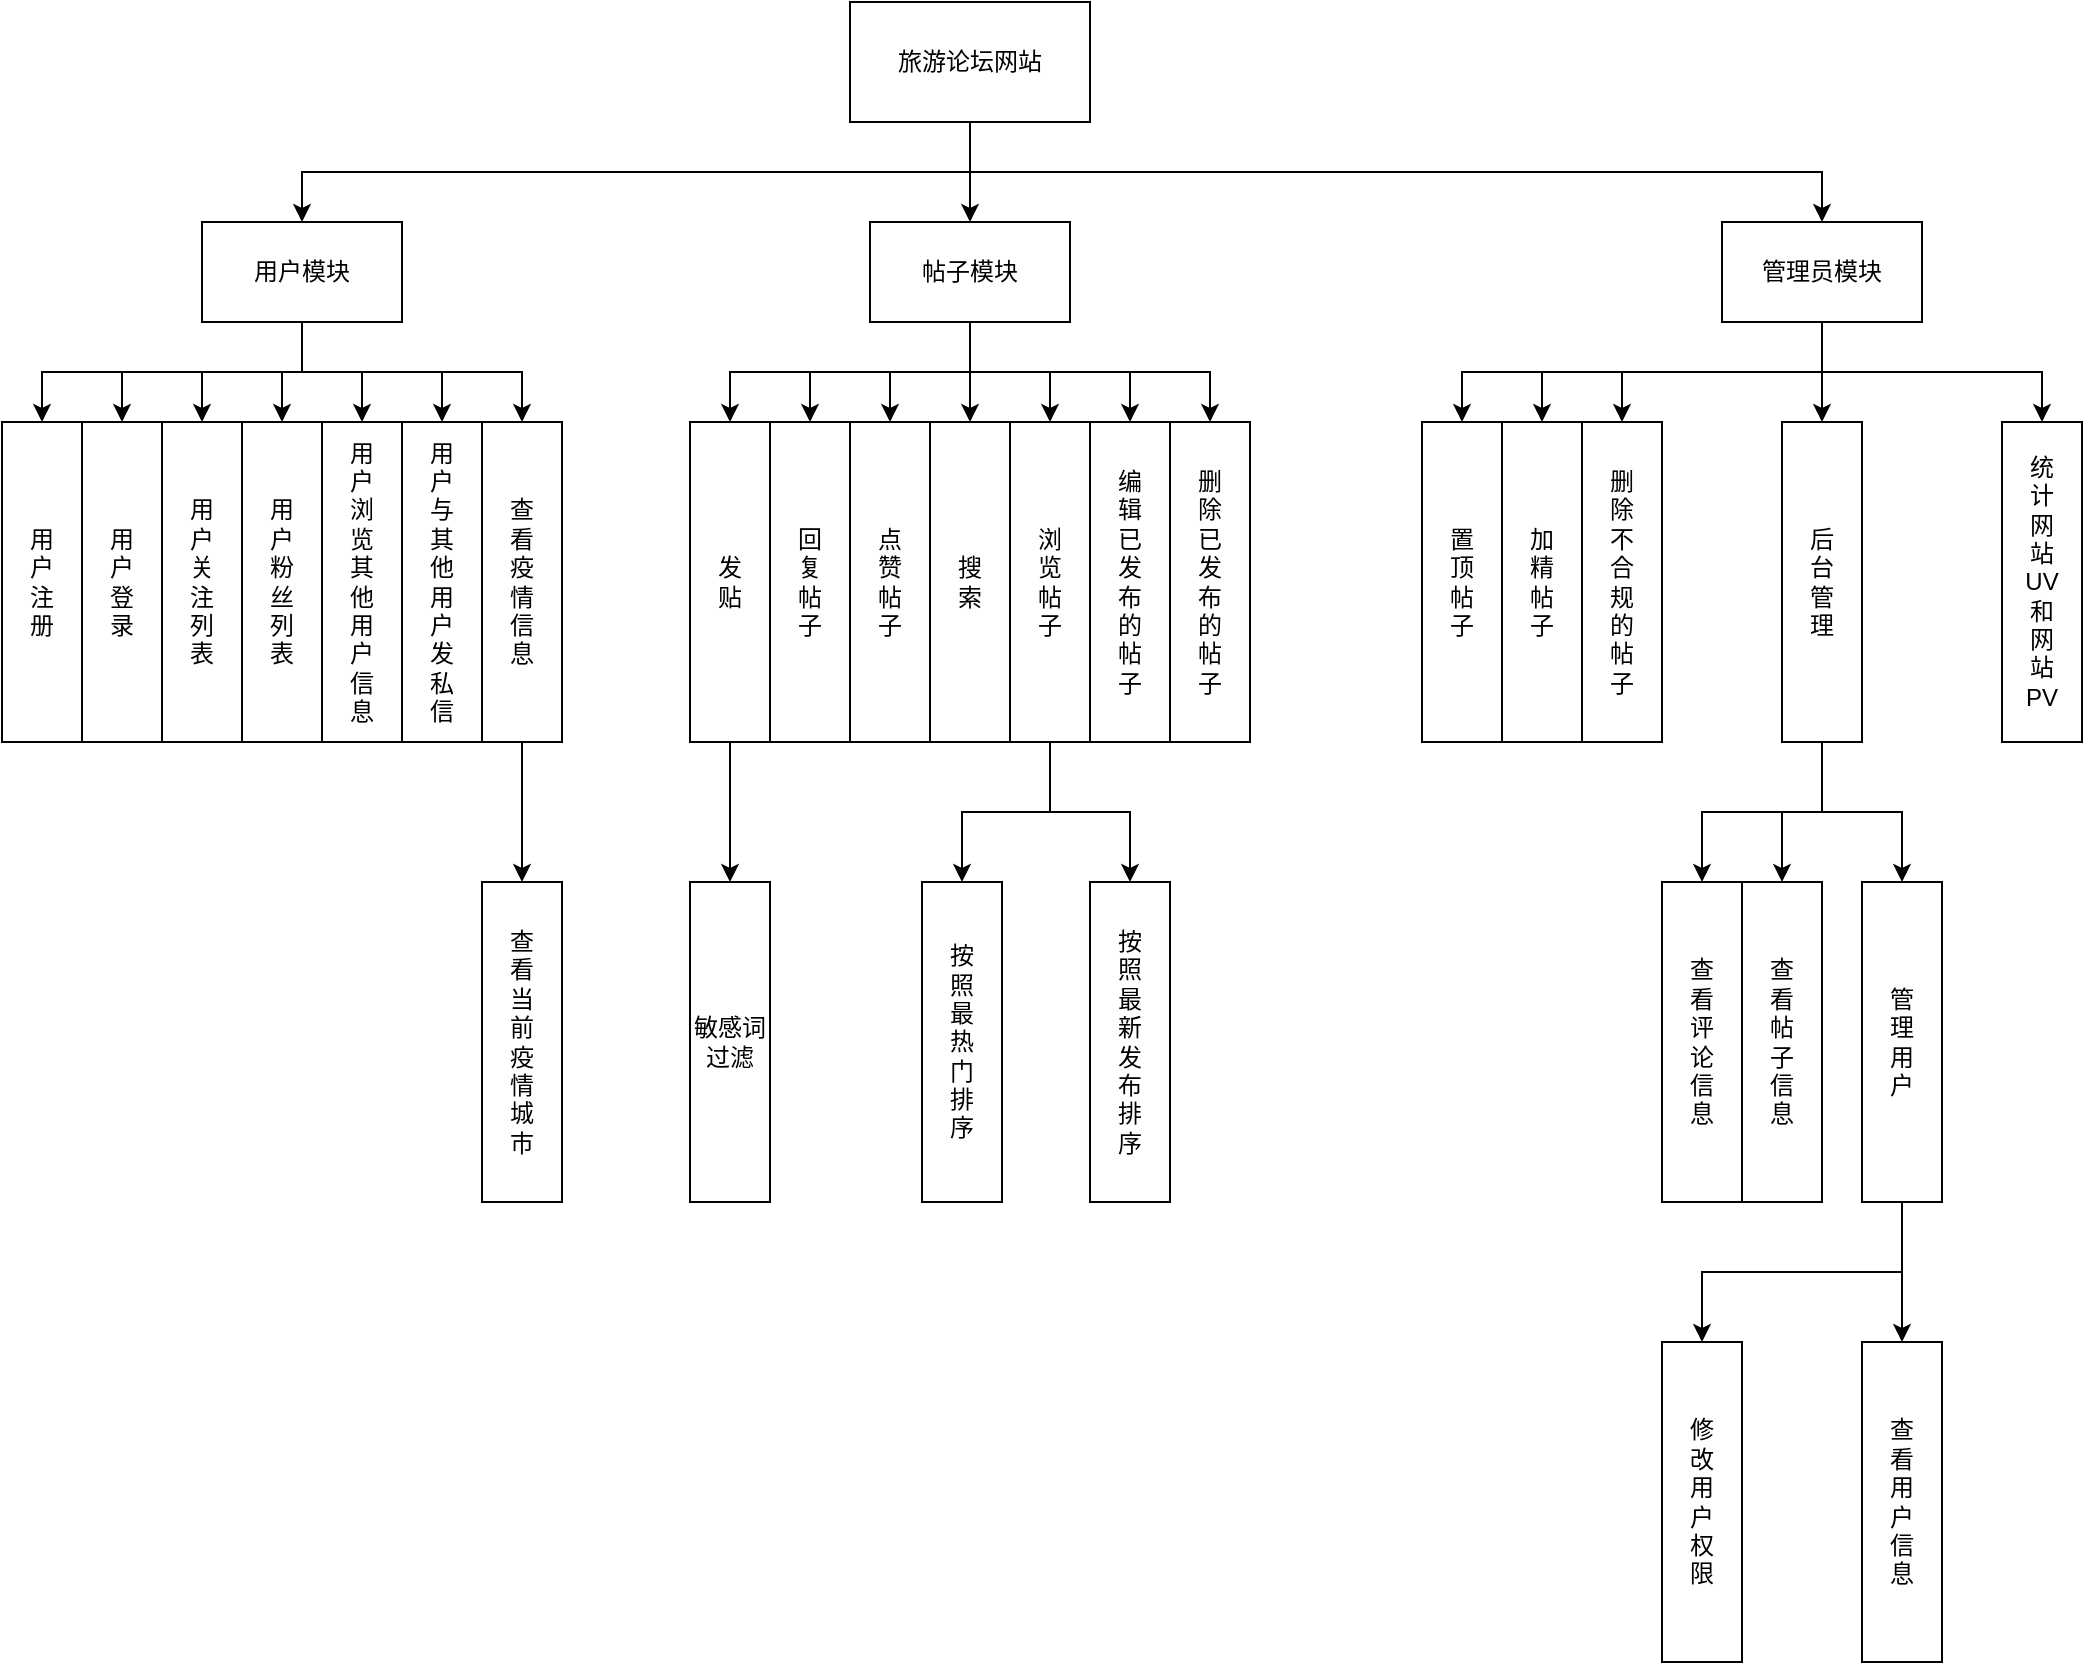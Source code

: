 <mxfile version="14.5.8" type="github">
  <diagram id="49rk-oyeW27E8G0W24V0" name="Page-1">
    <mxGraphModel dx="1038" dy="548" grid="1" gridSize="10" guides="1" tooltips="1" connect="1" arrows="1" fold="1" page="1" pageScale="1" pageWidth="1169" pageHeight="1654" math="0" shadow="0">
      <root>
        <mxCell id="0" />
        <mxCell id="1" parent="0" />
        <mxCell id="0Fw3cPpUBIYJnSgGxfYX-5" style="edgeStyle=orthogonalEdgeStyle;rounded=0;orthogonalLoop=1;jettySize=auto;html=1;exitX=0.5;exitY=1;exitDx=0;exitDy=0;entryX=0.5;entryY=0;entryDx=0;entryDy=0;" parent="1" source="0Fw3cPpUBIYJnSgGxfYX-1" target="0Fw3cPpUBIYJnSgGxfYX-3" edge="1">
          <mxGeometry relative="1" as="geometry" />
        </mxCell>
        <mxCell id="0Fw3cPpUBIYJnSgGxfYX-6" style="edgeStyle=orthogonalEdgeStyle;rounded=0;orthogonalLoop=1;jettySize=auto;html=1;exitX=0.5;exitY=1;exitDx=0;exitDy=0;entryX=0.5;entryY=0;entryDx=0;entryDy=0;" parent="1" source="0Fw3cPpUBIYJnSgGxfYX-1" target="0Fw3cPpUBIYJnSgGxfYX-2" edge="1">
          <mxGeometry relative="1" as="geometry" />
        </mxCell>
        <mxCell id="0Fw3cPpUBIYJnSgGxfYX-7" style="edgeStyle=orthogonalEdgeStyle;rounded=0;orthogonalLoop=1;jettySize=auto;html=1;exitX=0.5;exitY=1;exitDx=0;exitDy=0;" parent="1" source="0Fw3cPpUBIYJnSgGxfYX-1" target="0Fw3cPpUBIYJnSgGxfYX-4" edge="1">
          <mxGeometry relative="1" as="geometry" />
        </mxCell>
        <mxCell id="0Fw3cPpUBIYJnSgGxfYX-1" value="旅游论坛网站" style="rounded=0;whiteSpace=wrap;html=1;" parent="1" vertex="1">
          <mxGeometry x="524" y="40" width="120" height="60" as="geometry" />
        </mxCell>
        <mxCell id="0Fw3cPpUBIYJnSgGxfYX-9" style="edgeStyle=orthogonalEdgeStyle;rounded=0;orthogonalLoop=1;jettySize=auto;html=1;exitX=0.5;exitY=1;exitDx=0;exitDy=0;entryX=0.5;entryY=0;entryDx=0;entryDy=0;" parent="1" source="0Fw3cPpUBIYJnSgGxfYX-2" target="0Fw3cPpUBIYJnSgGxfYX-8" edge="1">
          <mxGeometry relative="1" as="geometry" />
        </mxCell>
        <mxCell id="0Fw3cPpUBIYJnSgGxfYX-14" style="edgeStyle=orthogonalEdgeStyle;rounded=0;orthogonalLoop=1;jettySize=auto;html=1;exitX=0.5;exitY=1;exitDx=0;exitDy=0;" parent="1" source="0Fw3cPpUBIYJnSgGxfYX-2" target="0Fw3cPpUBIYJnSgGxfYX-10" edge="1">
          <mxGeometry relative="1" as="geometry" />
        </mxCell>
        <mxCell id="0Fw3cPpUBIYJnSgGxfYX-15" style="edgeStyle=orthogonalEdgeStyle;rounded=0;orthogonalLoop=1;jettySize=auto;html=1;exitX=0.5;exitY=1;exitDx=0;exitDy=0;entryX=0.5;entryY=0;entryDx=0;entryDy=0;" parent="1" source="0Fw3cPpUBIYJnSgGxfYX-2" target="0Fw3cPpUBIYJnSgGxfYX-11" edge="1">
          <mxGeometry relative="1" as="geometry" />
        </mxCell>
        <mxCell id="0Fw3cPpUBIYJnSgGxfYX-16" style="edgeStyle=orthogonalEdgeStyle;rounded=0;orthogonalLoop=1;jettySize=auto;html=1;exitX=0.5;exitY=1;exitDx=0;exitDy=0;entryX=0.5;entryY=0;entryDx=0;entryDy=0;" parent="1" source="0Fw3cPpUBIYJnSgGxfYX-2" target="0Fw3cPpUBIYJnSgGxfYX-12" edge="1">
          <mxGeometry relative="1" as="geometry" />
        </mxCell>
        <mxCell id="0Fw3cPpUBIYJnSgGxfYX-18" style="edgeStyle=orthogonalEdgeStyle;rounded=0;orthogonalLoop=1;jettySize=auto;html=1;exitX=0.5;exitY=1;exitDx=0;exitDy=0;" parent="1" source="0Fw3cPpUBIYJnSgGxfYX-2" target="0Fw3cPpUBIYJnSgGxfYX-17" edge="1">
          <mxGeometry relative="1" as="geometry" />
        </mxCell>
        <mxCell id="Aib1ORKr1hlKCMjZjfiZ-2" style="edgeStyle=orthogonalEdgeStyle;rounded=0;orthogonalLoop=1;jettySize=auto;html=1;exitX=0.5;exitY=1;exitDx=0;exitDy=0;entryX=0.5;entryY=0;entryDx=0;entryDy=0;" edge="1" parent="1" source="0Fw3cPpUBIYJnSgGxfYX-2" target="0Fw3cPpUBIYJnSgGxfYX-19">
          <mxGeometry relative="1" as="geometry" />
        </mxCell>
        <mxCell id="Aib1ORKr1hlKCMjZjfiZ-3" style="edgeStyle=orthogonalEdgeStyle;rounded=0;orthogonalLoop=1;jettySize=auto;html=1;exitX=0.5;exitY=1;exitDx=0;exitDy=0;" edge="1" parent="1" source="0Fw3cPpUBIYJnSgGxfYX-2" target="Aib1ORKr1hlKCMjZjfiZ-1">
          <mxGeometry relative="1" as="geometry" />
        </mxCell>
        <mxCell id="0Fw3cPpUBIYJnSgGxfYX-2" value="用户模块&lt;span style=&quot;color: rgba(0 , 0 , 0 , 0) ; font-family: monospace ; font-size: 0px&quot;&gt;%3CmxGraphModel%3E%3Croot%3E%3CmxCell%20id%3D%220%22%2F%3E%3CmxCell%20id%3D%221%22%20parent%3D%220%22%2F%3E%3CmxCell%20id%3D%222%22%20value%3D%22%22%20style%3D%22rounded%3D0%3BwhiteSpace%3Dwrap%3Bhtml%3D1%3Brotation%3D90%3B%22%20vertex%3D%221%22%20parent%3D%221%22%3E%3CmxGeometry%20x%3D%22130%22%20y%3D%22315%22%20width%3D%22110%22%20height%3D%2240%22%20as%3D%22geometry%22%2F%3E%3C%2FmxCell%3E%3C%2Froot%3E%3C%2FmxGraphModel%3E&lt;/span&gt;" style="rounded=0;whiteSpace=wrap;html=1;" parent="1" vertex="1">
          <mxGeometry x="200" y="150" width="100" height="50" as="geometry" />
        </mxCell>
        <mxCell id="0Fw3cPpUBIYJnSgGxfYX-25" style="edgeStyle=orthogonalEdgeStyle;rounded=0;orthogonalLoop=1;jettySize=auto;html=1;exitX=0.5;exitY=1;exitDx=0;exitDy=0;entryX=0.5;entryY=0;entryDx=0;entryDy=0;" parent="1" source="0Fw3cPpUBIYJnSgGxfYX-3" target="0Fw3cPpUBIYJnSgGxfYX-20" edge="1">
          <mxGeometry relative="1" as="geometry" />
        </mxCell>
        <mxCell id="0Fw3cPpUBIYJnSgGxfYX-26" style="edgeStyle=orthogonalEdgeStyle;rounded=0;orthogonalLoop=1;jettySize=auto;html=1;exitX=0.5;exitY=1;exitDx=0;exitDy=0;entryX=0.5;entryY=0;entryDx=0;entryDy=0;" parent="1" source="0Fw3cPpUBIYJnSgGxfYX-3" target="0Fw3cPpUBIYJnSgGxfYX-21" edge="1">
          <mxGeometry relative="1" as="geometry" />
        </mxCell>
        <mxCell id="0Fw3cPpUBIYJnSgGxfYX-27" style="edgeStyle=orthogonalEdgeStyle;rounded=0;orthogonalLoop=1;jettySize=auto;html=1;exitX=0.5;exitY=1;exitDx=0;exitDy=0;entryX=0.5;entryY=0;entryDx=0;entryDy=0;" parent="1" source="0Fw3cPpUBIYJnSgGxfYX-3" target="0Fw3cPpUBIYJnSgGxfYX-22" edge="1">
          <mxGeometry relative="1" as="geometry" />
        </mxCell>
        <mxCell id="0Fw3cPpUBIYJnSgGxfYX-28" style="edgeStyle=orthogonalEdgeStyle;rounded=0;orthogonalLoop=1;jettySize=auto;html=1;exitX=0.5;exitY=1;exitDx=0;exitDy=0;entryX=0.5;entryY=0;entryDx=0;entryDy=0;" parent="1" source="0Fw3cPpUBIYJnSgGxfYX-3" target="0Fw3cPpUBIYJnSgGxfYX-23" edge="1">
          <mxGeometry relative="1" as="geometry" />
        </mxCell>
        <mxCell id="0Fw3cPpUBIYJnSgGxfYX-29" style="edgeStyle=orthogonalEdgeStyle;rounded=0;orthogonalLoop=1;jettySize=auto;html=1;exitX=0.5;exitY=1;exitDx=0;exitDy=0;entryX=0.5;entryY=0;entryDx=0;entryDy=0;" parent="1" source="0Fw3cPpUBIYJnSgGxfYX-3" target="0Fw3cPpUBIYJnSgGxfYX-24" edge="1">
          <mxGeometry relative="1" as="geometry" />
        </mxCell>
        <mxCell id="9nTC4yC89c74CwT-ZPIh-2" style="edgeStyle=orthogonalEdgeStyle;rounded=0;orthogonalLoop=1;jettySize=auto;html=1;exitX=0.5;exitY=1;exitDx=0;exitDy=0;entryX=0.5;entryY=0;entryDx=0;entryDy=0;" parent="1" source="0Fw3cPpUBIYJnSgGxfYX-3" target="9nTC4yC89c74CwT-ZPIh-1" edge="1">
          <mxGeometry relative="1" as="geometry" />
        </mxCell>
        <mxCell id="9nTC4yC89c74CwT-ZPIh-4" style="edgeStyle=orthogonalEdgeStyle;rounded=0;orthogonalLoop=1;jettySize=auto;html=1;exitX=0.5;exitY=1;exitDx=0;exitDy=0;entryX=0.5;entryY=0;entryDx=0;entryDy=0;" parent="1" source="0Fw3cPpUBIYJnSgGxfYX-3" target="9nTC4yC89c74CwT-ZPIh-3" edge="1">
          <mxGeometry relative="1" as="geometry" />
        </mxCell>
        <mxCell id="0Fw3cPpUBIYJnSgGxfYX-3" value="帖子模块" style="rounded=0;whiteSpace=wrap;html=1;" parent="1" vertex="1">
          <mxGeometry x="534" y="150" width="100" height="50" as="geometry" />
        </mxCell>
        <mxCell id="0Fw3cPpUBIYJnSgGxfYX-48" style="edgeStyle=orthogonalEdgeStyle;rounded=0;orthogonalLoop=1;jettySize=auto;html=1;exitX=0.5;exitY=1;exitDx=0;exitDy=0;entryX=0.5;entryY=0;entryDx=0;entryDy=0;" parent="1" source="0Fw3cPpUBIYJnSgGxfYX-4" target="0Fw3cPpUBIYJnSgGxfYX-32" edge="1">
          <mxGeometry relative="1" as="geometry" />
        </mxCell>
        <mxCell id="0Fw3cPpUBIYJnSgGxfYX-49" style="edgeStyle=orthogonalEdgeStyle;rounded=0;orthogonalLoop=1;jettySize=auto;html=1;exitX=0.5;exitY=1;exitDx=0;exitDy=0;entryX=0.5;entryY=0;entryDx=0;entryDy=0;" parent="1" source="0Fw3cPpUBIYJnSgGxfYX-4" target="0Fw3cPpUBIYJnSgGxfYX-31" edge="1">
          <mxGeometry relative="1" as="geometry" />
        </mxCell>
        <mxCell id="0Fw3cPpUBIYJnSgGxfYX-50" style="edgeStyle=orthogonalEdgeStyle;rounded=0;orthogonalLoop=1;jettySize=auto;html=1;exitX=0.5;exitY=1;exitDx=0;exitDy=0;entryX=0.5;entryY=0;entryDx=0;entryDy=0;" parent="1" source="0Fw3cPpUBIYJnSgGxfYX-4" target="0Fw3cPpUBIYJnSgGxfYX-30" edge="1">
          <mxGeometry relative="1" as="geometry" />
        </mxCell>
        <mxCell id="LJDHRofLUUuY2fHYKoGa-2" style="edgeStyle=orthogonalEdgeStyle;rounded=0;orthogonalLoop=1;jettySize=auto;html=1;exitX=0.5;exitY=1;exitDx=0;exitDy=0;entryX=0.5;entryY=0;entryDx=0;entryDy=0;" parent="1" source="0Fw3cPpUBIYJnSgGxfYX-4" target="LJDHRofLUUuY2fHYKoGa-1" edge="1">
          <mxGeometry relative="1" as="geometry" />
        </mxCell>
        <mxCell id="LJDHRofLUUuY2fHYKoGa-3" style="edgeStyle=orthogonalEdgeStyle;rounded=0;orthogonalLoop=1;jettySize=auto;html=1;exitX=0.5;exitY=1;exitDx=0;exitDy=0;entryX=0.5;entryY=0;entryDx=0;entryDy=0;" parent="1" source="0Fw3cPpUBIYJnSgGxfYX-4" target="0Fw3cPpUBIYJnSgGxfYX-51" edge="1">
          <mxGeometry relative="1" as="geometry" />
        </mxCell>
        <mxCell id="0Fw3cPpUBIYJnSgGxfYX-4" value="管理员模块" style="rounded=0;whiteSpace=wrap;html=1;" parent="1" vertex="1">
          <mxGeometry x="960" y="150" width="100" height="50" as="geometry" />
        </mxCell>
        <mxCell id="0Fw3cPpUBIYJnSgGxfYX-8" value="用&lt;br&gt;户&lt;br&gt;注&lt;br&gt;册" style="rounded=0;whiteSpace=wrap;html=1;" parent="1" vertex="1">
          <mxGeometry x="100" y="250" width="40" height="160" as="geometry" />
        </mxCell>
        <mxCell id="0Fw3cPpUBIYJnSgGxfYX-10" value="用&lt;br&gt;户&lt;br&gt;登&lt;br&gt;&lt;span style=&quot;color: rgba(0 , 0 , 0 , 0) ; font-family: monospace ; font-size: 0px&quot;&gt;%3CmxGraphModel%3E%3Croot%3E%3CmxCell%20id%3D%220%22%2F%3E%3CmxCell%20id%3D%221%22%20parent%3D%220%22%2F%3E%3CmxCell%20id%3D%222%22%20value%3D%22%E7%94%A8%26lt%3Bbr%26gt%3B%E6%88%B7%26lt%3Bbr%26gt%3B%E6%B3%A8%26lt%3Bbr%26gt%3B%E5%86%8C%22%20style%3D%22rounded%3D0%3BwhiteSpace%3Dwrap%3Bhtml%3D1%3B%22%20vertex%3D%221%22%20parent%3D%221%22%3E%3CmxGeometry%20x%3D%2290%22%20y%3D%22240%22%20width%3D%2240%22%20height%3D%22160%22%20as%3D%22geometry%22%2F%3E%3C%2FmxCell%3E%3C%2Froot%3E%3C%2FmxGraphModel%3E&lt;/span&gt;录" style="rounded=0;whiteSpace=wrap;html=1;" parent="1" vertex="1">
          <mxGeometry x="140" y="250" width="40" height="160" as="geometry" />
        </mxCell>
        <mxCell id="0Fw3cPpUBIYJnSgGxfYX-11" value="用&lt;br&gt;户&lt;br&gt;关&lt;br&gt;注&lt;br&gt;列&lt;span style=&quot;color: rgba(0 , 0 , 0 , 0) ; font-family: monospace ; font-size: 0px&quot;&gt;%3CmxGraphModel%3E%3Croot%3E%3CmxCell%20id%3D%220%22%2F%3E%3CmxCell%20id%3D%221%22%20parent%3D%220%22%2F%3E%3CmxCell%20id%3D%222%22%20value%3D%22%E7%94%A8%26lt%3Bbr%26gt%3B%E6%88%B7%26lt%3Bbr%26gt%3B%E7%99%BB%26lt%3Bbr%26gt%3B%26lt%3Bspan%20style%3D%26quot%3Bcolor%3A%20rgba(0%20%2C%200%20%2C%200%20%2C%200)%20%3B%20font-family%3A%20monospace%20%3B%20font-size%3A%200px%26quot%3B%26gt%3B%253CmxGraphModel%253E%253Croot%253E%253CmxCell%2520id%253D%25220%2522%252F%253E%253CmxCell%2520id%253D%25221%2522%2520parent%253D%25220%2522%252F%253E%253CmxCell%2520id%253D%25222%2522%2520value%253D%2522%25E7%2594%25A8%2526lt%253Bbr%2526gt%253B%25E6%2588%25B7%2526lt%253Bbr%2526gt%253B%25E6%25B3%25A8%2526lt%253Bbr%2526gt%253B%25E5%2586%258C%2522%2520style%253D%2522rounded%253D0%253BwhiteSpace%253Dwrap%253Bhtml%253D1%253B%2522%2520vertex%253D%25221%2522%2520parent%253D%25221%2522%253E%253CmxGeometry%2520x%253D%252290%2522%2520y%253D%2522240%2522%2520width%253D%252240%2522%2520height%253D%2522160%2522%2520as%253D%2522geometry%2522%252F%253E%253C%252FmxCell%253E%253C%252Froot%253E%253C%252FmxGraphModel%253E%26lt%3B%2Fspan%26gt%3B%E5%BD%95%22%20style%3D%22rounded%3D0%3BwhiteSpace%3Dwrap%3Bhtml%3D1%3B%22%20vertex%3D%221%22%20parent%3D%221%22%3E%3CmxGeometry%20x%3D%22130%22%20y%3D%22240%22%20width%3D%2240%22%20height%3D%22160%22%20as%3D%22geometry%22%2F%3E%3C%2FmxCell%3E%3C%2Froot%3E%3C%2FmxGraphModel%3&lt;/span&gt;&lt;span style=&quot;color: rgba(0 , 0 , 0 , 0) ; font-family: monospace ; font-size: 0px&quot;&gt;%3CmxGraphModel%3E%3Croot%3E%3CmxCell%20id%3D%220%22%2F%3E%3CmxCell%20id%3D%221%22%20parent%3D%220%22%2F%3E%3CmxCell%20id%3D%222%22%20value%3D%22%E7%94%A8%26lt%3Bbr%26gt%3B%E6%88%B7%26lt%3Bbr%26gt%3B%E7%99%BB%26lt%3Bbr%26gt%3B%26lt%3Bspan%20style%3D%26quot%3Bcolor%3A%20rgba(0%20%2C%200%20%2C%200%20%2C%200)%20%3B%20font-family%3A%20monospace%20%3B%20font-size%3A%200px%26quot%3B%26gt%3B%253CmxGraphModel%253E%253Croot%253E%253CmxCell%2520id%253D%25220%2522%252F%253E%253CmxCell%2520id%253D%25221%2522%2520parent%253D%25220%2522%252F%253E%253CmxCell%2520id%253D%25222%2522%2520value%253D%2522%25E7%2594%25A8%2526lt%253Bbr%2526gt%253B%25E6%2588%25B7%2526lt%253Bbr%2526gt%253B%25E6%25B3%25A8%2526lt%253Bbr%2526gt%253B%25E5%2586%258C%2522%2520style%253D%2522rounded%253D0%253BwhiteSpace%253Dwrap%253Bhtml%253D1%253B%2522%2520vertex%253D%25221%2522%2520parent%253D%25221%2522%253E%253CmxGeometry%2520x%253D%252290%2522%2520y%253D%2522240%2522%2520width%253D%252240%2522%2520height%253D%2522160%2522%2520as%253D%2522geometry%2522%252F%253E%253C%252FmxCell%253E%253C%252Froot%253E%253C%252FmxGraphModel%253E%26lt%3B%2Fspan%26gt%3B%E5%BD%95%22%20style%3D%22rounded%3D0%3BwhiteSpace%3Dwrap%3Bhtml%3D1%3B%22%20vertex%3D%221%22%20parent%3D%221%22%3E%3CmxGeometry%20x%3D%22130%22%20y%3D%22240%22%20width%3D%2240%22%20height%3D%22160%22%20as%3D%22geometry%22%2F%3E%3C%2FmxCell%3E%3C%2Froot%3E%3C%2FmxGraphModel%3E&lt;/span&gt;&lt;span style=&quot;color: rgba(0 , 0 , 0 , 0) ; font-family: monospace ; font-size: 0px&quot;&gt;&lt;br&gt;&lt;/span&gt;表" style="rounded=0;whiteSpace=wrap;html=1;" parent="1" vertex="1">
          <mxGeometry x="180" y="250" width="40" height="160" as="geometry" />
        </mxCell>
        <mxCell id="0Fw3cPpUBIYJnSgGxfYX-12" value="用&lt;br&gt;户&lt;br&gt;粉&lt;br&gt;丝&lt;br&gt;列&lt;br&gt;表" style="rounded=0;whiteSpace=wrap;html=1;" parent="1" vertex="1">
          <mxGeometry x="220" y="250" width="40" height="160" as="geometry" />
        </mxCell>
        <mxCell id="0Fw3cPpUBIYJnSgGxfYX-17" value="用&lt;br&gt;户&lt;br&gt;浏&lt;br&gt;览&lt;br&gt;其&lt;br&gt;他&lt;br&gt;用&lt;br&gt;户&lt;br&gt;信&lt;br&gt;息" style="rounded=0;whiteSpace=wrap;html=1;" parent="1" vertex="1">
          <mxGeometry x="260" y="250" width="40" height="160" as="geometry" />
        </mxCell>
        <mxCell id="0Fw3cPpUBIYJnSgGxfYX-19" value="用&lt;br&gt;户&lt;br&gt;与&lt;br&gt;其&lt;br&gt;他&lt;br&gt;用&lt;br&gt;户&lt;br&gt;发&lt;br&gt;私&lt;br&gt;信" style="rounded=0;whiteSpace=wrap;html=1;" parent="1" vertex="1">
          <mxGeometry x="300" y="250" width="40" height="160" as="geometry" />
        </mxCell>
        <mxCell id="0Fw3cPpUBIYJnSgGxfYX-53" style="edgeStyle=orthogonalEdgeStyle;rounded=0;orthogonalLoop=1;jettySize=auto;html=1;exitX=0.5;exitY=1;exitDx=0;exitDy=0;entryX=0.5;entryY=0;entryDx=0;entryDy=0;" parent="1" source="0Fw3cPpUBIYJnSgGxfYX-20" target="0Fw3cPpUBIYJnSgGxfYX-52" edge="1">
          <mxGeometry relative="1" as="geometry" />
        </mxCell>
        <mxCell id="0Fw3cPpUBIYJnSgGxfYX-20" value="发&lt;br&gt;&lt;span style=&quot;color: rgba(0 , 0 , 0 , 0) ; font-family: monospace ; font-size: 0px&quot;&gt;%3CmxGraphModel%3E%3Croot%3E%3CmxCell%20id%3D%220%22%2F%3E%3CmxCell%20id%3D%221%22%20parent%3D%220%22%2F%3E%3CmxCell%20id%3D%222%22%20value%3D%22%E7%94%A8%26lt%3Bbr%26gt%3B%E6%88%B7%26lt%3Bbr%26gt%3B%E4%B8%8E%26lt%3Bbr%26gt%3B%E5%85%B6%26lt%3Bbr%26gt%3B%E4%BB%96%26lt%3Bbr%26gt%3B%E7%94%A8%26lt%3Bbr%26gt%3B%E6%88%B7%26lt%3Bbr%26gt%3B%E5%8F%91%26lt%3Bbr%26gt%3B%E7%A7%81%26lt%3Bbr%26gt%3B%E4%BF%A1%22%20style%3D%22rounded%3D0%3BwhiteSpace%3Dwrap%3Bhtml%3D1%3B%22%20vertex%3D%221%22%20parent%3D%221%22%3E%3CmxGeometry%20x%3D%22260%22%20y%3D%22240%22%20width%3D%2240%22%20height%3D%22160%22%20as%3D%22geometry%22%2F%3E%3C%2FmxCell%3E%3C%2Froot%3E%3C%2FmxGraphModel%3E&lt;/span&gt;贴" style="rounded=0;whiteSpace=wrap;html=1;" parent="1" vertex="1">
          <mxGeometry x="444" y="250" width="40" height="160" as="geometry" />
        </mxCell>
        <mxCell id="0Fw3cPpUBIYJnSgGxfYX-21" value="回&lt;br&gt;复&lt;br&gt;帖&lt;br&gt;子" style="rounded=0;whiteSpace=wrap;html=1;" parent="1" vertex="1">
          <mxGeometry x="484" y="250" width="40" height="160" as="geometry" />
        </mxCell>
        <mxCell id="0Fw3cPpUBIYJnSgGxfYX-43" style="edgeStyle=orthogonalEdgeStyle;rounded=0;orthogonalLoop=1;jettySize=auto;html=1;exitX=0.5;exitY=1;exitDx=0;exitDy=0;entryX=0.5;entryY=0;entryDx=0;entryDy=0;" parent="1" source="0Fw3cPpUBIYJnSgGxfYX-22" target="0Fw3cPpUBIYJnSgGxfYX-40" edge="1">
          <mxGeometry relative="1" as="geometry" />
        </mxCell>
        <mxCell id="0Fw3cPpUBIYJnSgGxfYX-44" style="edgeStyle=orthogonalEdgeStyle;rounded=0;orthogonalLoop=1;jettySize=auto;html=1;exitX=0.5;exitY=1;exitDx=0;exitDy=0;entryX=0.5;entryY=0;entryDx=0;entryDy=0;" parent="1" source="0Fw3cPpUBIYJnSgGxfYX-22" target="0Fw3cPpUBIYJnSgGxfYX-41" edge="1">
          <mxGeometry relative="1" as="geometry" />
        </mxCell>
        <mxCell id="0Fw3cPpUBIYJnSgGxfYX-22" value="浏&lt;br&gt;览&lt;br&gt;帖&lt;br&gt;子" style="rounded=0;whiteSpace=wrap;html=1;" parent="1" vertex="1">
          <mxGeometry x="604" y="250" width="40" height="160" as="geometry" />
        </mxCell>
        <mxCell id="0Fw3cPpUBIYJnSgGxfYX-23" value="搜&lt;br&gt;索" style="rounded=0;whiteSpace=wrap;html=1;" parent="1" vertex="1">
          <mxGeometry x="564" y="250" width="40" height="160" as="geometry" />
        </mxCell>
        <mxCell id="0Fw3cPpUBIYJnSgGxfYX-24" value="编&lt;br&gt;辑&lt;br&gt;已&lt;br&gt;发&lt;br&gt;布&lt;br&gt;的&lt;br&gt;帖&lt;br&gt;子" style="rounded=0;whiteSpace=wrap;html=1;" parent="1" vertex="1">
          <mxGeometry x="644" y="250" width="40" height="160" as="geometry" />
        </mxCell>
        <mxCell id="0Fw3cPpUBIYJnSgGxfYX-30" value="置&lt;br&gt;顶&lt;br&gt;帖&lt;br&gt;子" style="rounded=0;whiteSpace=wrap;html=1;" parent="1" vertex="1">
          <mxGeometry x="810" y="250" width="40" height="160" as="geometry" />
        </mxCell>
        <mxCell id="0Fw3cPpUBIYJnSgGxfYX-31" value="加&lt;br&gt;精&lt;br&gt;帖&lt;br&gt;子" style="rounded=0;whiteSpace=wrap;html=1;" parent="1" vertex="1">
          <mxGeometry x="850" y="250" width="40" height="160" as="geometry" />
        </mxCell>
        <mxCell id="0Fw3cPpUBIYJnSgGxfYX-32" value="删&lt;br&gt;除&lt;br&gt;不&lt;br&gt;合&lt;br&gt;规&lt;br&gt;的&lt;br&gt;帖&lt;br&gt;子" style="rounded=0;whiteSpace=wrap;html=1;" parent="1" vertex="1">
          <mxGeometry x="890" y="250" width="40" height="160" as="geometry" />
        </mxCell>
        <mxCell id="0Fw3cPpUBIYJnSgGxfYX-35" style="edgeStyle=orthogonalEdgeStyle;rounded=0;orthogonalLoop=1;jettySize=auto;html=1;exitX=0.5;exitY=1;exitDx=0;exitDy=0;entryX=0.5;entryY=0;entryDx=0;entryDy=0;" parent="1" source="0Fw3cPpUBIYJnSgGxfYX-33" target="0Fw3cPpUBIYJnSgGxfYX-34" edge="1">
          <mxGeometry relative="1" as="geometry" />
        </mxCell>
        <mxCell id="0Fw3cPpUBIYJnSgGxfYX-37" style="edgeStyle=orthogonalEdgeStyle;rounded=0;orthogonalLoop=1;jettySize=auto;html=1;exitX=0.5;exitY=1;exitDx=0;exitDy=0;" parent="1" source="0Fw3cPpUBIYJnSgGxfYX-33" target="0Fw3cPpUBIYJnSgGxfYX-36" edge="1">
          <mxGeometry relative="1" as="geometry" />
        </mxCell>
        <mxCell id="0Fw3cPpUBIYJnSgGxfYX-33" value="管&lt;br&gt;理&lt;br&gt;用&lt;br&gt;户" style="rounded=0;whiteSpace=wrap;html=1;" parent="1" vertex="1">
          <mxGeometry x="1030" y="480" width="40" height="160" as="geometry" />
        </mxCell>
        <mxCell id="0Fw3cPpUBIYJnSgGxfYX-34" value="修&lt;br&gt;改&lt;br&gt;用&lt;br&gt;户&lt;br&gt;权&lt;br&gt;&lt;span style=&quot;color: rgba(0 , 0 , 0 , 0) ; font-family: monospace ; font-size: 0px&quot;&gt;%3CmxGraphModel%3E%3Croot%3E%3CmxCell%20id%3D%220%22%2F%3E%3CmxCell%20id%3D%221%22%20parent%3D%220%22%2F%3E%3CmxCell%20id%3D%222%22%20value%3D%22%E7%AE%A1%26lt%3Bbr%26gt%3B%E7%90%86%26lt%3Bbr%26gt%3B%E7%94%A8%26lt%3Bbr%26gt%3B%E6%88%B7%22%20style%3D%22rounded%3D0%3BwhiteSpace%3Dwrap%3Bhtml%3D1%3B%22%20vertex%3D%221%22%20parent%3D%221%22%3E%3CmxGeometry%20x%3D%221030%22%20y%3D%22250%22%20width%3D%2240%22%20height%3D%22160%22%20as%3D%22geometry%22%2F%3E%3C%2FmxCell%3E%3C%2Froot%3E%3C%2FmxGraphModel%3E&lt;/span&gt;限" style="rounded=0;whiteSpace=wrap;html=1;" parent="1" vertex="1">
          <mxGeometry x="930" y="710" width="40" height="160" as="geometry" />
        </mxCell>
        <mxCell id="0Fw3cPpUBIYJnSgGxfYX-36" value="查&lt;br&gt;看&lt;br&gt;用&lt;br&gt;户&lt;br&gt;信&lt;br&gt;息" style="rounded=0;whiteSpace=wrap;html=1;" parent="1" vertex="1">
          <mxGeometry x="1030" y="710" width="40" height="160" as="geometry" />
        </mxCell>
        <mxCell id="0Fw3cPpUBIYJnSgGxfYX-38" value="查&lt;br&gt;看&lt;br&gt;评&lt;br&gt;论&lt;br&gt;信&lt;br&gt;息" style="rounded=0;whiteSpace=wrap;html=1;" parent="1" vertex="1">
          <mxGeometry x="930" y="480" width="40" height="160" as="geometry" />
        </mxCell>
        <mxCell id="0Fw3cPpUBIYJnSgGxfYX-39" value="查&lt;br&gt;看&lt;br&gt;帖&lt;br&gt;子&lt;br&gt;信&lt;br&gt;息" style="rounded=0;whiteSpace=wrap;html=1;" parent="1" vertex="1">
          <mxGeometry x="970" y="480" width="40" height="160" as="geometry" />
        </mxCell>
        <mxCell id="0Fw3cPpUBIYJnSgGxfYX-40" value="按&lt;br&gt;照&lt;br&gt;最&lt;br&gt;热&lt;br&gt;门&lt;br&gt;排&lt;br&gt;序" style="rounded=0;whiteSpace=wrap;html=1;" parent="1" vertex="1">
          <mxGeometry x="560" y="480" width="40" height="160" as="geometry" />
        </mxCell>
        <mxCell id="0Fw3cPpUBIYJnSgGxfYX-41" value="按&lt;br&gt;照&lt;br&gt;最&lt;br&gt;新&lt;br&gt;发&lt;br&gt;布&lt;br&gt;排&lt;br&gt;序" style="rounded=0;whiteSpace=wrap;html=1;" parent="1" vertex="1">
          <mxGeometry x="644" y="480" width="40" height="160" as="geometry" />
        </mxCell>
        <mxCell id="0Fw3cPpUBIYJnSgGxfYX-51" value="统&lt;br&gt;计&lt;br&gt;网&lt;br&gt;站&lt;br&gt;UV&lt;br&gt;和&lt;br&gt;网&lt;br&gt;站&lt;br&gt;PV" style="rounded=0;whiteSpace=wrap;html=1;" parent="1" vertex="1">
          <mxGeometry x="1100" y="250" width="40" height="160" as="geometry" />
        </mxCell>
        <mxCell id="0Fw3cPpUBIYJnSgGxfYX-52" value="敏感词过滤" style="rounded=0;whiteSpace=wrap;html=1;" parent="1" vertex="1">
          <mxGeometry x="444" y="480" width="40" height="160" as="geometry" />
        </mxCell>
        <mxCell id="9nTC4yC89c74CwT-ZPIh-1" value="点&lt;br&gt;赞&lt;br&gt;帖&lt;br&gt;子" style="rounded=0;whiteSpace=wrap;html=1;" parent="1" vertex="1">
          <mxGeometry x="524" y="250" width="40" height="160" as="geometry" />
        </mxCell>
        <mxCell id="9nTC4yC89c74CwT-ZPIh-3" value="删&lt;br&gt;除&lt;br&gt;已&lt;br&gt;发&lt;br&gt;布&lt;br&gt;的&lt;br&gt;帖&lt;br&gt;子" style="rounded=0;whiteSpace=wrap;html=1;" parent="1" vertex="1">
          <mxGeometry x="684" y="250" width="40" height="160" as="geometry" />
        </mxCell>
        <mxCell id="LJDHRofLUUuY2fHYKoGa-4" style="edgeStyle=orthogonalEdgeStyle;rounded=0;orthogonalLoop=1;jettySize=auto;html=1;exitX=0.5;exitY=1;exitDx=0;exitDy=0;entryX=0.5;entryY=0;entryDx=0;entryDy=0;" parent="1" source="LJDHRofLUUuY2fHYKoGa-1" target="0Fw3cPpUBIYJnSgGxfYX-38" edge="1">
          <mxGeometry relative="1" as="geometry" />
        </mxCell>
        <mxCell id="LJDHRofLUUuY2fHYKoGa-5" style="edgeStyle=orthogonalEdgeStyle;rounded=0;orthogonalLoop=1;jettySize=auto;html=1;exitX=0.5;exitY=1;exitDx=0;exitDy=0;" parent="1" source="LJDHRofLUUuY2fHYKoGa-1" target="0Fw3cPpUBIYJnSgGxfYX-39" edge="1">
          <mxGeometry relative="1" as="geometry" />
        </mxCell>
        <mxCell id="LJDHRofLUUuY2fHYKoGa-6" style="edgeStyle=orthogonalEdgeStyle;rounded=0;orthogonalLoop=1;jettySize=auto;html=1;exitX=0.5;exitY=1;exitDx=0;exitDy=0;" parent="1" source="LJDHRofLUUuY2fHYKoGa-1" target="0Fw3cPpUBIYJnSgGxfYX-33" edge="1">
          <mxGeometry relative="1" as="geometry" />
        </mxCell>
        <mxCell id="LJDHRofLUUuY2fHYKoGa-1" value="后&lt;br&gt;台&lt;br&gt;管&lt;br&gt;理" style="rounded=0;whiteSpace=wrap;html=1;" parent="1" vertex="1">
          <mxGeometry x="990" y="250" width="40" height="160" as="geometry" />
        </mxCell>
        <mxCell id="Aib1ORKr1hlKCMjZjfiZ-5" style="edgeStyle=orthogonalEdgeStyle;rounded=0;orthogonalLoop=1;jettySize=auto;html=1;exitX=0.5;exitY=1;exitDx=0;exitDy=0;" edge="1" parent="1" source="Aib1ORKr1hlKCMjZjfiZ-1" target="Aib1ORKr1hlKCMjZjfiZ-4">
          <mxGeometry relative="1" as="geometry" />
        </mxCell>
        <mxCell id="Aib1ORKr1hlKCMjZjfiZ-1" value="查&lt;br&gt;看&lt;br&gt;疫&lt;br&gt;情&lt;br&gt;信&lt;br&gt;息" style="rounded=0;whiteSpace=wrap;html=1;" vertex="1" parent="1">
          <mxGeometry x="340" y="250" width="40" height="160" as="geometry" />
        </mxCell>
        <mxCell id="Aib1ORKr1hlKCMjZjfiZ-4" value="查&lt;br&gt;看&lt;br&gt;当&lt;br&gt;前&lt;br&gt;疫&lt;br&gt;情&lt;br&gt;城&lt;br&gt;市" style="rounded=0;whiteSpace=wrap;html=1;" vertex="1" parent="1">
          <mxGeometry x="340" y="480" width="40" height="160" as="geometry" />
        </mxCell>
      </root>
    </mxGraphModel>
  </diagram>
</mxfile>
